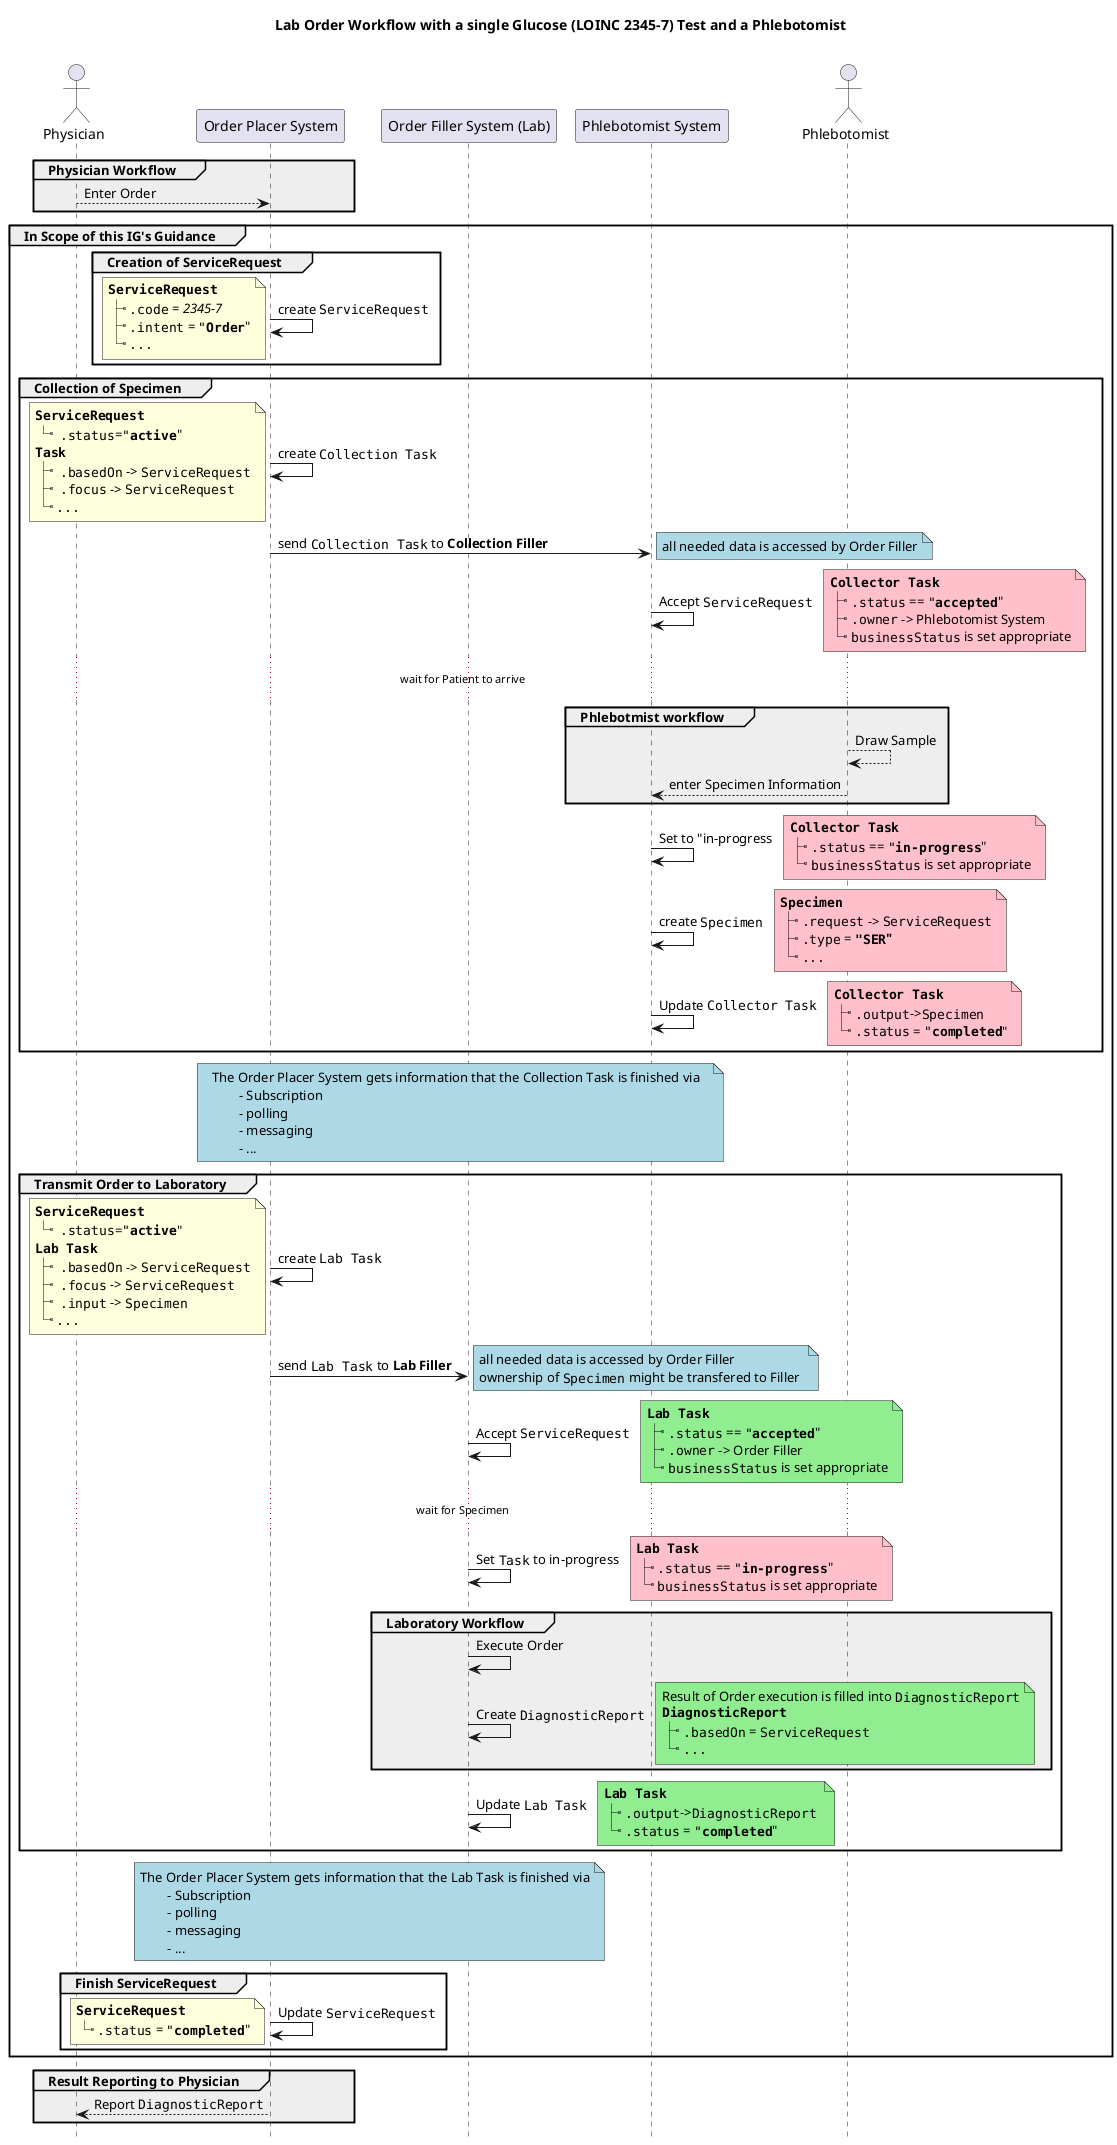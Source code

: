 @startuml

'skinparam sequenceMessageAlign center
title 
	Lab Order Workflow with a single Glucose (LOINC 2345-7) Test and a Phlebotomist
	
end title
hide footbox

'note across #turquoise
'	**Assumptions:**
'	- Physician knows which Specimen to draw (i.e. via an Order Catalog)
'	- Specimen is drawn at a Phlebotomist
'	- It is clear which Order Filler will execute the Order
'	- ""ServiceRequest"" is owned by the Order Placer; changes are allowed only to be done by Placer
'	- ""Task"" is a shared resource of Placer and Filler and updated by both
'	- Order Result is reported via ""DiagnosticReport""
'	- ""DiagnosticReport"" is owned by the Order Filler
'	- Order is accepted and is fulfilled 
'	- Lab internal flow is **out of scope**
'	- All needed data is accessible
'	- Phlebotmist knows where to send the sample to
'	- Phlebotmist knows what to draw
'	**Not defined**
'	- Ownership of Specimen Resource (Ownership should/could/might change with the physical location)
'	- Transport of the Sample
'end note

actor Physician as Doc
participant "Order Placer System" as Placer
participant "Order Filler System (Lab)" as Filler
participant "Phlebotomist System" as Collector
actor "Phlebotomist" as Phlebo


group #eee Physician Workflow 
	Doc --> Placer: Enter Order
end

group In Scope of this IG's Guidance 

	group Creation of ServiceRequest
	
		Placer -> Placer: create ""ServiceRequest"" 
		note left 
			**""ServiceRequest""**
			|_ "".code"" = //2345-7//
			|_ "".intent"" = """**Order**"""
			|_ ""...""
		end note
	end
	

	group Collection of Specimen
		
		Placer -> Placer: create ""Collection Task"" 
		note left 
			**""ServiceRequest""**
			|_  "".status""="""**active**"""
			**""Task""**
			|_  "".basedOn"" -> ""ServiceRequest""
			|_  "".focus"" -> ""ServiceRequest""
			|_ ""...""
		end note 
		
		Placer -> Collector: send ""Collection Task"" to **Collection Filler** 
		note right #lightblue
			all needed data is accessed by Order Filler
		end note

		Collector -> Collector: Accept ""ServiceRequest"" 
		note right #pink
			**""Collector Task""**
			|_ "".status"" == """**accepted**"""
			|_ "".owner"" -> Phlebotomist System 
			|_ ""businessStatus"" is set appropriate
		end note
		
		... wait for Patient to arrive ...
		
		group #eee Phlebotmist workflow
			Phlebo --> Phlebo: Draw Sample
			Phlebo --> Collector: enter Specimen Information
		end

		Collector -> Collector: Set to "in-progress
		note right #pink
			**""Collector Task""**
			|_ "".status"" == """**in-progress**"""
			|_ ""businessStatus"" is set appropriate
		end note

		
		Collector -> Collector: create ""Specimen"" 
		note right #pink
			**""Specimen""**
			|_ "".request"" -> ""ServiceRequest""
			|_ "".type"" = **"""SER"""**
			|_ ""...""
		end note
		
		Collector -> Collector: Update ""Collector Task""
		note right #pink
			**""Collector Task""**
			|_ "".output""->""Specimen"" 
			|_ "".status"" = """**completed**"""
		end note
	end

	note over Placer, Collector #lightblue
		The Order Placer System gets information that the Collection Task is finished via
			- Subscription
			- polling
			- messaging
			- ...
	end note

	group Transmit Order to Laboratory 
		
		Placer -> Placer: create ""Lab Task"" 
		note left 
			**""ServiceRequest""**
			|_  "".status""="""**active**"""
			**""Lab Task""**
			|_  "".basedOn"" -> ""ServiceRequest""
			|_  "".focus"" -> ""ServiceRequest""
			|_  "".input"" -> ""Specimen""
			|_ ""...""
		end note 
		
		Placer -> Filler: send ""Lab Task"" to **Lab Filler** 
		note right #lightblue
			all needed data is accessed by Order Filler
			ownership of ""Specimen"" might be transfered to Filler 
		end note
	
		Filler -> Filler: Accept ""ServiceRequest"" 
		note right #lightgreen
			**""Lab Task""**
			|_ "".status"" == """**accepted**"""
			|_ "".owner"" -> Order Filler
			|_ ""businessStatus"" is set appropriate
		end note
		
		... wait for Specimen ...
		
		Filler -> Filler: Set ""Task"" to in-progress
			note right #pink
			**""Lab Task""**
			|_ "".status"" == """**in-progress**"""
			|_ ""businessStatus"" is set appropriate
		end note

		
		group #eee Laboratory Workflow
		
			Filler -> Filler: Execute Order
			Filler -> Filler: Create ""DiagnosticReport"" 
			note right #lightgreen
				Result of Order execution is filled into ""DiagnosticReport""
				**""DiagnosticReport""**
				|_ "".basedOn"" = ""ServiceRequest""
				|_ ""...""
			end note 
		end
	
		Filler -> Filler: Update ""Lab Task""
		note right #lightgreen
			**""Lab Task""**
			|_ "".output""->""DiagnosticReport"" 
			|_ "".status"" = """**completed**"""
		end note
	end
	
	note over Placer, Filler #lightblue
		The Order Placer System gets information that the Lab Task is finished via
			- Subscription
			- polling
			- messaging
			- ...
	end note
	
	group Finish ServiceRequest
		
		Placer -> Placer: Update ""ServiceRequest"" 
		note left
			**""ServiceRequest""**
			|_ "".status"" = """**completed**"""
		end note
	end
end

Group #eee Result Reporting to Physician
	Placer --> Doc: Report ""DiagnosticReport""
end
@enduml

